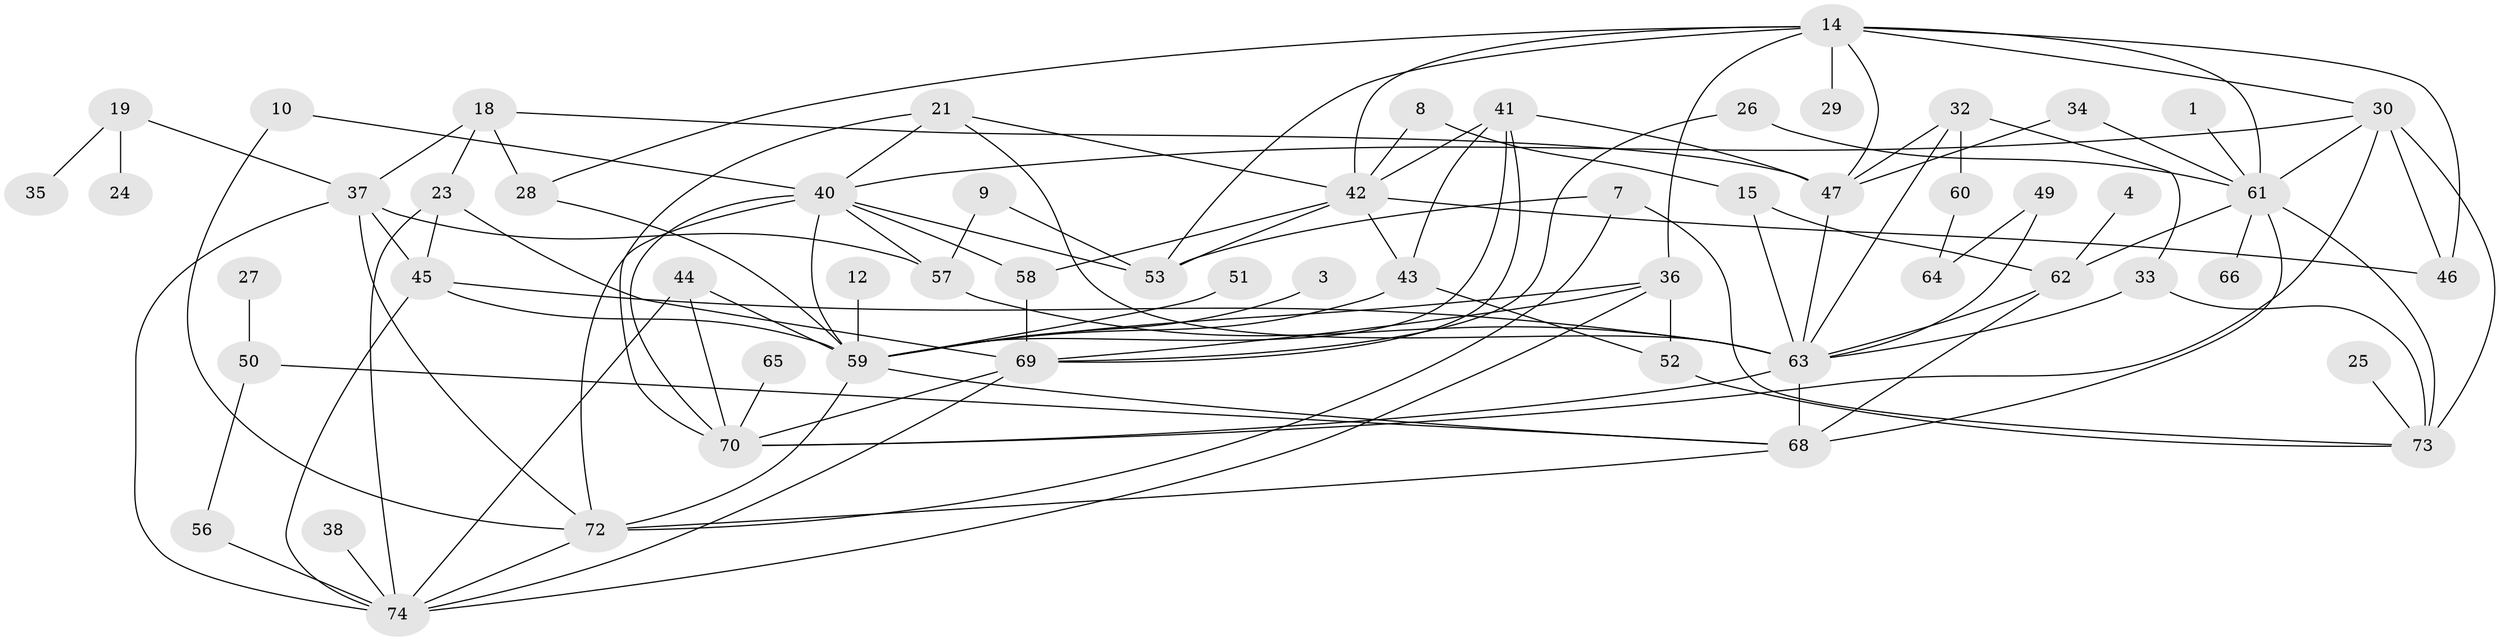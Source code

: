 // original degree distribution, {2: 0.17006802721088435, 4: 0.14285714285714285, 3: 0.272108843537415, 5: 0.09523809523809523, 1: 0.19047619047619047, 0: 0.09523809523809523, 6: 0.02040816326530612, 7: 0.006802721088435374, 9: 0.006802721088435374}
// Generated by graph-tools (version 1.1) at 2025/25/03/09/25 03:25:17]
// undirected, 58 vertices, 114 edges
graph export_dot {
graph [start="1"]
  node [color=gray90,style=filled];
  1;
  3;
  4;
  7;
  8;
  9;
  10;
  12;
  14;
  15;
  18;
  19;
  21;
  23;
  24;
  25;
  26;
  27;
  28;
  29;
  30;
  32;
  33;
  34;
  35;
  36;
  37;
  38;
  40;
  41;
  42;
  43;
  44;
  45;
  46;
  47;
  49;
  50;
  51;
  52;
  53;
  56;
  57;
  58;
  59;
  60;
  61;
  62;
  63;
  64;
  65;
  66;
  68;
  69;
  70;
  72;
  73;
  74;
  1 -- 61 [weight=1.0];
  3 -- 59 [weight=1.0];
  4 -- 62 [weight=1.0];
  7 -- 53 [weight=1.0];
  7 -- 72 [weight=1.0];
  7 -- 73 [weight=1.0];
  8 -- 15 [weight=1.0];
  8 -- 42 [weight=1.0];
  9 -- 53 [weight=1.0];
  9 -- 57 [weight=1.0];
  10 -- 40 [weight=1.0];
  10 -- 72 [weight=1.0];
  12 -- 59 [weight=1.0];
  14 -- 28 [weight=1.0];
  14 -- 29 [weight=1.0];
  14 -- 30 [weight=1.0];
  14 -- 36 [weight=1.0];
  14 -- 42 [weight=1.0];
  14 -- 46 [weight=1.0];
  14 -- 47 [weight=1.0];
  14 -- 53 [weight=1.0];
  14 -- 61 [weight=1.0];
  15 -- 62 [weight=1.0];
  15 -- 63 [weight=1.0];
  18 -- 23 [weight=1.0];
  18 -- 28 [weight=1.0];
  18 -- 37 [weight=1.0];
  18 -- 47 [weight=1.0];
  19 -- 24 [weight=1.0];
  19 -- 35 [weight=1.0];
  19 -- 37 [weight=1.0];
  21 -- 40 [weight=1.0];
  21 -- 42 [weight=1.0];
  21 -- 63 [weight=1.0];
  21 -- 70 [weight=1.0];
  23 -- 45 [weight=1.0];
  23 -- 69 [weight=1.0];
  23 -- 74 [weight=1.0];
  25 -- 73 [weight=1.0];
  26 -- 61 [weight=1.0];
  26 -- 69 [weight=1.0];
  27 -- 50 [weight=1.0];
  28 -- 59 [weight=1.0];
  30 -- 40 [weight=1.0];
  30 -- 46 [weight=1.0];
  30 -- 61 [weight=1.0];
  30 -- 70 [weight=1.0];
  30 -- 73 [weight=2.0];
  32 -- 33 [weight=1.0];
  32 -- 47 [weight=1.0];
  32 -- 60 [weight=1.0];
  32 -- 63 [weight=1.0];
  33 -- 63 [weight=1.0];
  33 -- 73 [weight=1.0];
  34 -- 47 [weight=1.0];
  34 -- 61 [weight=1.0];
  36 -- 52 [weight=1.0];
  36 -- 59 [weight=1.0];
  36 -- 69 [weight=1.0];
  36 -- 74 [weight=1.0];
  37 -- 45 [weight=1.0];
  37 -- 57 [weight=1.0];
  37 -- 72 [weight=2.0];
  37 -- 74 [weight=1.0];
  38 -- 74 [weight=1.0];
  40 -- 53 [weight=1.0];
  40 -- 57 [weight=1.0];
  40 -- 58 [weight=1.0];
  40 -- 59 [weight=1.0];
  40 -- 70 [weight=2.0];
  40 -- 72 [weight=1.0];
  41 -- 42 [weight=1.0];
  41 -- 43 [weight=1.0];
  41 -- 47 [weight=1.0];
  41 -- 59 [weight=1.0];
  41 -- 69 [weight=1.0];
  42 -- 43 [weight=1.0];
  42 -- 46 [weight=1.0];
  42 -- 53 [weight=1.0];
  42 -- 58 [weight=1.0];
  43 -- 52 [weight=1.0];
  43 -- 59 [weight=1.0];
  44 -- 59 [weight=1.0];
  44 -- 70 [weight=1.0];
  44 -- 74 [weight=1.0];
  45 -- 59 [weight=1.0];
  45 -- 63 [weight=1.0];
  45 -- 74 [weight=1.0];
  47 -- 63 [weight=1.0];
  49 -- 63 [weight=1.0];
  49 -- 64 [weight=1.0];
  50 -- 56 [weight=1.0];
  50 -- 68 [weight=1.0];
  51 -- 59 [weight=1.0];
  52 -- 73 [weight=1.0];
  56 -- 74 [weight=1.0];
  57 -- 63 [weight=1.0];
  58 -- 69 [weight=2.0];
  59 -- 68 [weight=1.0];
  59 -- 72 [weight=2.0];
  60 -- 64 [weight=1.0];
  61 -- 62 [weight=1.0];
  61 -- 66 [weight=1.0];
  61 -- 68 [weight=1.0];
  61 -- 73 [weight=1.0];
  62 -- 63 [weight=1.0];
  62 -- 68 [weight=1.0];
  63 -- 68 [weight=2.0];
  63 -- 70 [weight=1.0];
  65 -- 70 [weight=1.0];
  68 -- 72 [weight=1.0];
  69 -- 70 [weight=1.0];
  69 -- 74 [weight=1.0];
  72 -- 74 [weight=1.0];
}
